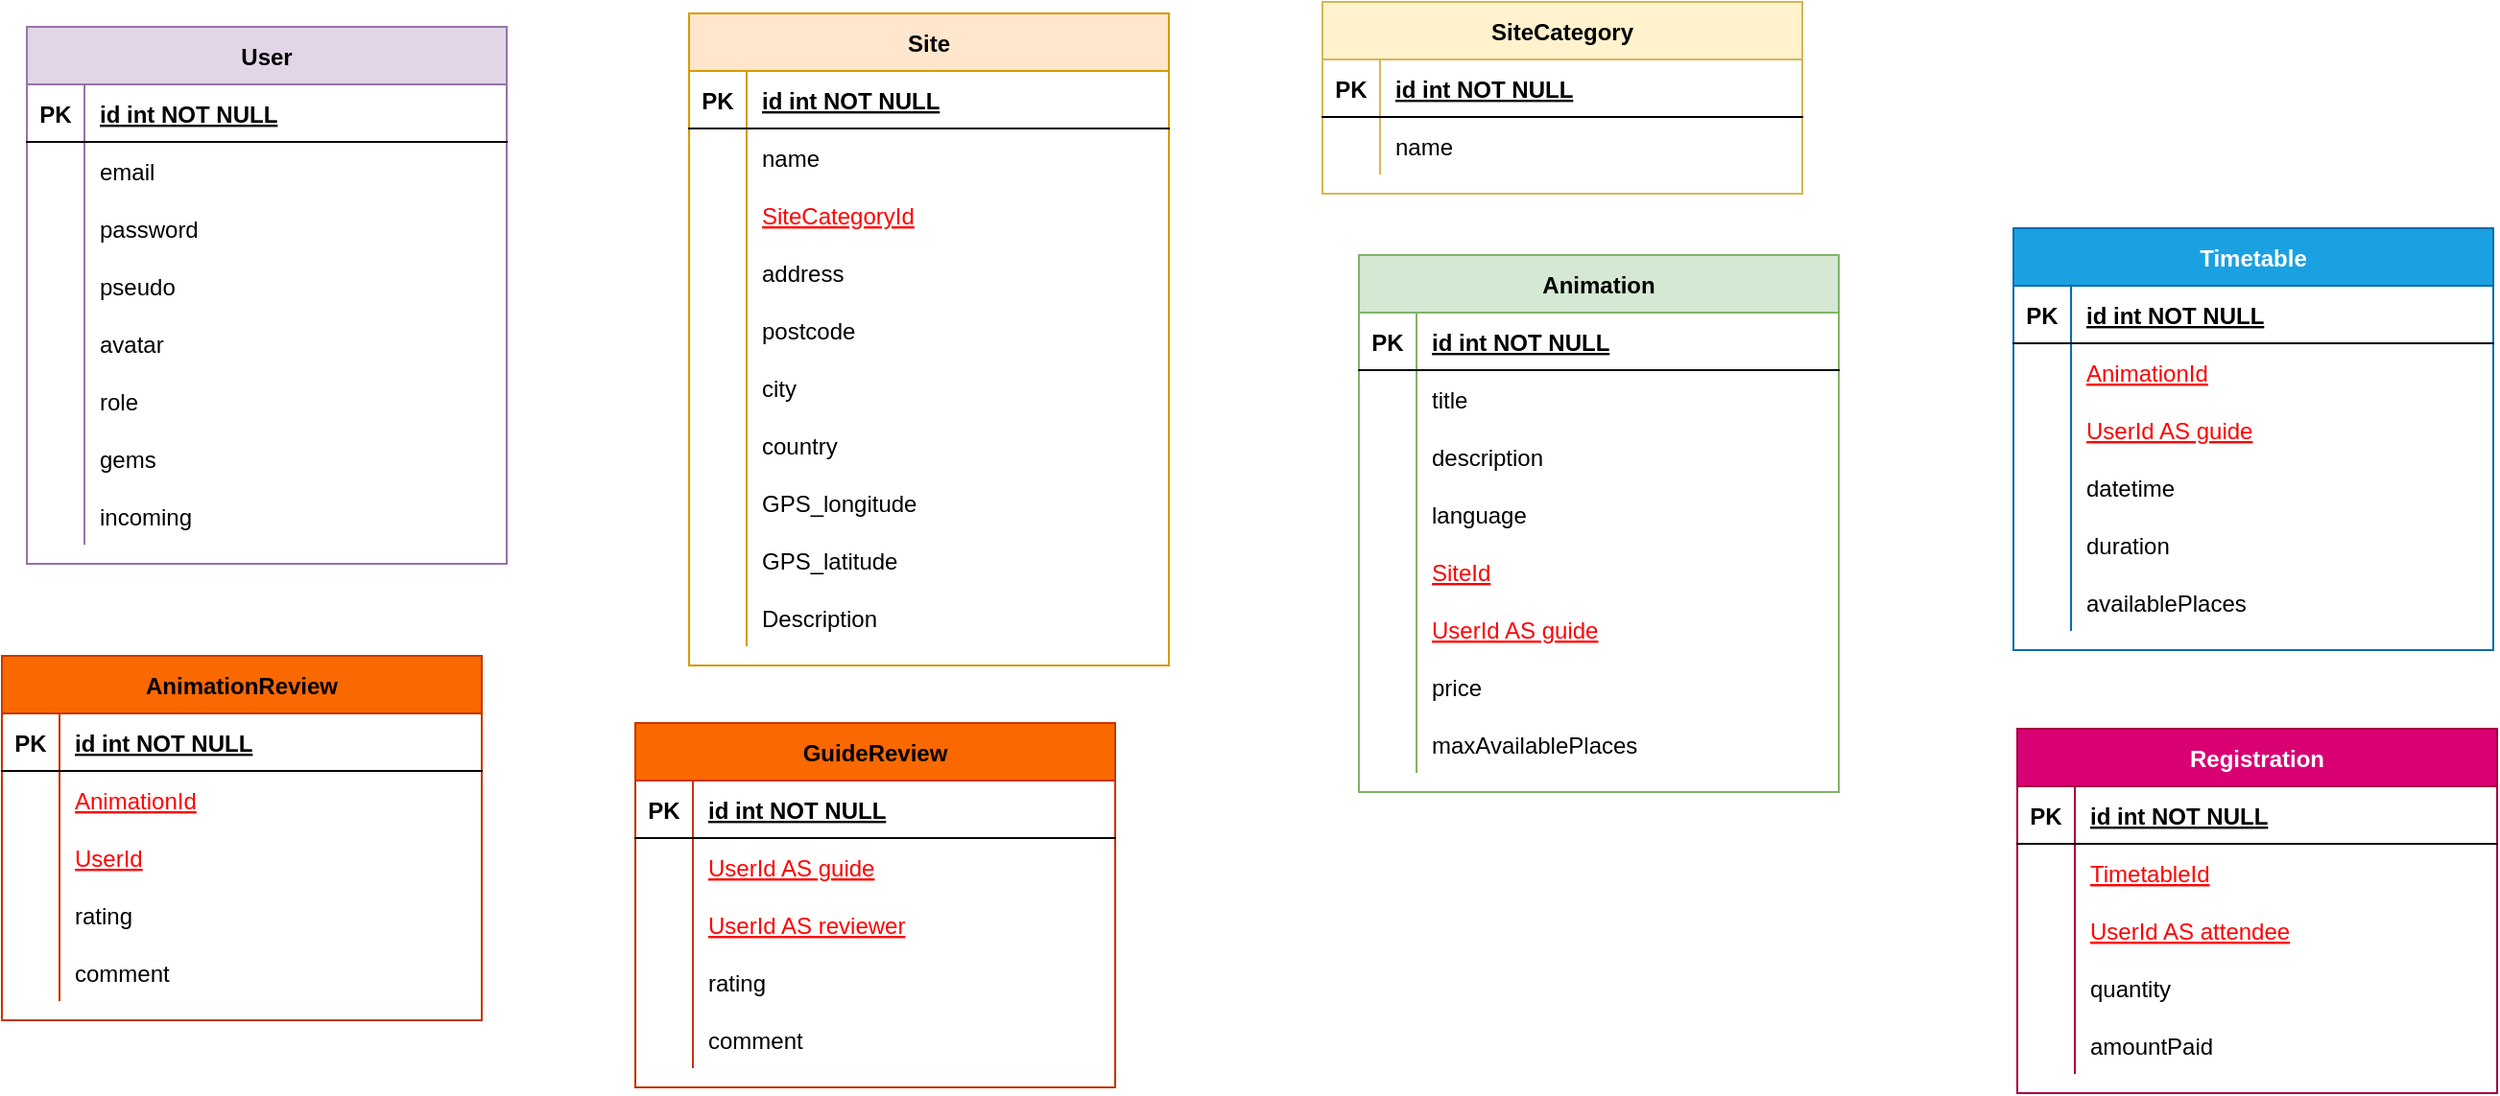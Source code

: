 <mxfile version="14.9.0" type="github">
  <diagram id="R2lEEEUBdFMjLlhIrx00" name="Page-1">
    <mxGraphModel dx="1038" dy="536" grid="0" gridSize="10" guides="1" tooltips="1" connect="1" arrows="1" fold="1" page="1" pageScale="1" pageWidth="1654" pageHeight="1169" math="0" shadow="0" extFonts="Permanent Marker^https://fonts.googleapis.com/css?family=Permanent+Marker">
      <root>
        <mxCell id="0" />
        <mxCell id="1" parent="0" />
        <mxCell id="C-vyLk0tnHw3VtMMgP7b-23" value="User" style="shape=table;startSize=30;container=1;collapsible=1;childLayout=tableLayout;fixedRows=1;rowLines=0;fontStyle=1;align=center;resizeLast=1;fillColor=#e1d5e7;strokeColor=#9673a6;" parent="1" vertex="1">
          <mxGeometry x="120" y="120" width="250" height="280" as="geometry" />
        </mxCell>
        <mxCell id="C-vyLk0tnHw3VtMMgP7b-24" value="" style="shape=partialRectangle;collapsible=0;dropTarget=0;pointerEvents=0;fillColor=none;points=[[0,0.5],[1,0.5]];portConstraint=eastwest;top=0;left=0;right=0;bottom=1;" parent="C-vyLk0tnHw3VtMMgP7b-23" vertex="1">
          <mxGeometry y="30" width="250" height="30" as="geometry" />
        </mxCell>
        <mxCell id="C-vyLk0tnHw3VtMMgP7b-25" value="PK" style="shape=partialRectangle;overflow=hidden;connectable=0;fillColor=none;top=0;left=0;bottom=0;right=0;fontStyle=1;" parent="C-vyLk0tnHw3VtMMgP7b-24" vertex="1">
          <mxGeometry width="30" height="30" as="geometry" />
        </mxCell>
        <mxCell id="C-vyLk0tnHw3VtMMgP7b-26" value="id int NOT NULL " style="shape=partialRectangle;overflow=hidden;connectable=0;fillColor=none;top=0;left=0;bottom=0;right=0;align=left;spacingLeft=6;fontStyle=5;" parent="C-vyLk0tnHw3VtMMgP7b-24" vertex="1">
          <mxGeometry x="30" width="220" height="30" as="geometry" />
        </mxCell>
        <mxCell id="C-vyLk0tnHw3VtMMgP7b-27" value="" style="shape=partialRectangle;collapsible=0;dropTarget=0;pointerEvents=0;fillColor=none;points=[[0,0.5],[1,0.5]];portConstraint=eastwest;top=0;left=0;right=0;bottom=0;" parent="C-vyLk0tnHw3VtMMgP7b-23" vertex="1">
          <mxGeometry y="60" width="250" height="30" as="geometry" />
        </mxCell>
        <mxCell id="C-vyLk0tnHw3VtMMgP7b-28" value="" style="shape=partialRectangle;overflow=hidden;connectable=0;fillColor=none;top=0;left=0;bottom=0;right=0;" parent="C-vyLk0tnHw3VtMMgP7b-27" vertex="1">
          <mxGeometry width="30" height="30" as="geometry" />
        </mxCell>
        <mxCell id="C-vyLk0tnHw3VtMMgP7b-29" value="email" style="shape=partialRectangle;overflow=hidden;connectable=0;fillColor=none;top=0;left=0;bottom=0;right=0;align=left;spacingLeft=6;" parent="C-vyLk0tnHw3VtMMgP7b-27" vertex="1">
          <mxGeometry x="30" width="220" height="30" as="geometry" />
        </mxCell>
        <mxCell id="28u61wPgRCXuvy8ZbBCX-1" value="" style="shape=partialRectangle;collapsible=0;dropTarget=0;pointerEvents=0;fillColor=none;top=0;left=0;bottom=0;right=0;points=[[0,0.5],[1,0.5]];portConstraint=eastwest;" vertex="1" parent="C-vyLk0tnHw3VtMMgP7b-23">
          <mxGeometry y="90" width="250" height="30" as="geometry" />
        </mxCell>
        <mxCell id="28u61wPgRCXuvy8ZbBCX-2" value="" style="shape=partialRectangle;connectable=0;fillColor=none;top=0;left=0;bottom=0;right=0;editable=1;overflow=hidden;" vertex="1" parent="28u61wPgRCXuvy8ZbBCX-1">
          <mxGeometry width="30" height="30" as="geometry" />
        </mxCell>
        <mxCell id="28u61wPgRCXuvy8ZbBCX-3" value="password" style="shape=partialRectangle;connectable=0;fillColor=none;top=0;left=0;bottom=0;right=0;align=left;spacingLeft=6;overflow=hidden;" vertex="1" parent="28u61wPgRCXuvy8ZbBCX-1">
          <mxGeometry x="30" width="220" height="30" as="geometry" />
        </mxCell>
        <mxCell id="28u61wPgRCXuvy8ZbBCX-4" value="" style="shape=partialRectangle;collapsible=0;dropTarget=0;pointerEvents=0;fillColor=none;top=0;left=0;bottom=0;right=0;points=[[0,0.5],[1,0.5]];portConstraint=eastwest;" vertex="1" parent="C-vyLk0tnHw3VtMMgP7b-23">
          <mxGeometry y="120" width="250" height="30" as="geometry" />
        </mxCell>
        <mxCell id="28u61wPgRCXuvy8ZbBCX-5" value="" style="shape=partialRectangle;connectable=0;fillColor=none;top=0;left=0;bottom=0;right=0;editable=1;overflow=hidden;" vertex="1" parent="28u61wPgRCXuvy8ZbBCX-4">
          <mxGeometry width="30" height="30" as="geometry" />
        </mxCell>
        <mxCell id="28u61wPgRCXuvy8ZbBCX-6" value="pseudo" style="shape=partialRectangle;connectable=0;fillColor=none;top=0;left=0;bottom=0;right=0;align=left;spacingLeft=6;overflow=hidden;" vertex="1" parent="28u61wPgRCXuvy8ZbBCX-4">
          <mxGeometry x="30" width="220" height="30" as="geometry" />
        </mxCell>
        <mxCell id="28u61wPgRCXuvy8ZbBCX-8" value="" style="shape=partialRectangle;collapsible=0;dropTarget=0;pointerEvents=0;fillColor=none;top=0;left=0;bottom=0;right=0;points=[[0,0.5],[1,0.5]];portConstraint=eastwest;" vertex="1" parent="C-vyLk0tnHw3VtMMgP7b-23">
          <mxGeometry y="150" width="250" height="30" as="geometry" />
        </mxCell>
        <mxCell id="28u61wPgRCXuvy8ZbBCX-9" value="" style="shape=partialRectangle;connectable=0;fillColor=none;top=0;left=0;bottom=0;right=0;editable=1;overflow=hidden;" vertex="1" parent="28u61wPgRCXuvy8ZbBCX-8">
          <mxGeometry width="30" height="30" as="geometry" />
        </mxCell>
        <mxCell id="28u61wPgRCXuvy8ZbBCX-10" value="avatar" style="shape=partialRectangle;connectable=0;fillColor=none;top=0;left=0;bottom=0;right=0;align=left;spacingLeft=6;overflow=hidden;" vertex="1" parent="28u61wPgRCXuvy8ZbBCX-8">
          <mxGeometry x="30" width="220" height="30" as="geometry" />
        </mxCell>
        <mxCell id="28u61wPgRCXuvy8ZbBCX-12" value="" style="shape=partialRectangle;collapsible=0;dropTarget=0;pointerEvents=0;fillColor=none;top=0;left=0;bottom=0;right=0;points=[[0,0.5],[1,0.5]];portConstraint=eastwest;" vertex="1" parent="C-vyLk0tnHw3VtMMgP7b-23">
          <mxGeometry y="180" width="250" height="30" as="geometry" />
        </mxCell>
        <mxCell id="28u61wPgRCXuvy8ZbBCX-13" value="" style="shape=partialRectangle;connectable=0;fillColor=none;top=0;left=0;bottom=0;right=0;editable=1;overflow=hidden;" vertex="1" parent="28u61wPgRCXuvy8ZbBCX-12">
          <mxGeometry width="30" height="30" as="geometry" />
        </mxCell>
        <mxCell id="28u61wPgRCXuvy8ZbBCX-14" value="role" style="shape=partialRectangle;connectable=0;fillColor=none;top=0;left=0;bottom=0;right=0;align=left;spacingLeft=6;overflow=hidden;" vertex="1" parent="28u61wPgRCXuvy8ZbBCX-12">
          <mxGeometry x="30" width="220" height="30" as="geometry" />
        </mxCell>
        <mxCell id="28u61wPgRCXuvy8ZbBCX-20" value="" style="shape=partialRectangle;collapsible=0;dropTarget=0;pointerEvents=0;fillColor=none;top=0;left=0;bottom=0;right=0;points=[[0,0.5],[1,0.5]];portConstraint=eastwest;" vertex="1" parent="C-vyLk0tnHw3VtMMgP7b-23">
          <mxGeometry y="210" width="250" height="30" as="geometry" />
        </mxCell>
        <mxCell id="28u61wPgRCXuvy8ZbBCX-21" value="" style="shape=partialRectangle;connectable=0;fillColor=none;top=0;left=0;bottom=0;right=0;editable=1;overflow=hidden;" vertex="1" parent="28u61wPgRCXuvy8ZbBCX-20">
          <mxGeometry width="30" height="30" as="geometry" />
        </mxCell>
        <mxCell id="28u61wPgRCXuvy8ZbBCX-22" value="gems" style="shape=partialRectangle;connectable=0;fillColor=none;top=0;left=0;bottom=0;right=0;align=left;spacingLeft=6;overflow=hidden;" vertex="1" parent="28u61wPgRCXuvy8ZbBCX-20">
          <mxGeometry x="30" width="220" height="30" as="geometry" />
        </mxCell>
        <mxCell id="28u61wPgRCXuvy8ZbBCX-23" value="" style="shape=partialRectangle;collapsible=0;dropTarget=0;pointerEvents=0;fillColor=none;top=0;left=0;bottom=0;right=0;points=[[0,0.5],[1,0.5]];portConstraint=eastwest;" vertex="1" parent="C-vyLk0tnHw3VtMMgP7b-23">
          <mxGeometry y="240" width="250" height="30" as="geometry" />
        </mxCell>
        <mxCell id="28u61wPgRCXuvy8ZbBCX-24" value="" style="shape=partialRectangle;connectable=0;fillColor=none;top=0;left=0;bottom=0;right=0;editable=1;overflow=hidden;" vertex="1" parent="28u61wPgRCXuvy8ZbBCX-23">
          <mxGeometry width="30" height="30" as="geometry" />
        </mxCell>
        <mxCell id="28u61wPgRCXuvy8ZbBCX-25" value="incoming" style="shape=partialRectangle;connectable=0;fillColor=none;top=0;left=0;bottom=0;right=0;align=left;spacingLeft=6;overflow=hidden;" vertex="1" parent="28u61wPgRCXuvy8ZbBCX-23">
          <mxGeometry x="30" width="220" height="30" as="geometry" />
        </mxCell>
        <mxCell id="28u61wPgRCXuvy8ZbBCX-26" value="Site" style="shape=table;startSize=30;container=1;collapsible=1;childLayout=tableLayout;fixedRows=1;rowLines=0;fontStyle=1;align=center;resizeLast=1;fillColor=#ffe6cc;strokeColor=#d79b00;" vertex="1" parent="1">
          <mxGeometry x="465" y="113" width="250" height="340" as="geometry" />
        </mxCell>
        <mxCell id="28u61wPgRCXuvy8ZbBCX-27" value="" style="shape=partialRectangle;collapsible=0;dropTarget=0;pointerEvents=0;fillColor=none;points=[[0,0.5],[1,0.5]];portConstraint=eastwest;top=0;left=0;right=0;bottom=1;" vertex="1" parent="28u61wPgRCXuvy8ZbBCX-26">
          <mxGeometry y="30" width="250" height="30" as="geometry" />
        </mxCell>
        <mxCell id="28u61wPgRCXuvy8ZbBCX-28" value="PK" style="shape=partialRectangle;overflow=hidden;connectable=0;fillColor=none;top=0;left=0;bottom=0;right=0;fontStyle=1;" vertex="1" parent="28u61wPgRCXuvy8ZbBCX-27">
          <mxGeometry width="30" height="30" as="geometry" />
        </mxCell>
        <mxCell id="28u61wPgRCXuvy8ZbBCX-29" value="id int NOT NULL " style="shape=partialRectangle;overflow=hidden;connectable=0;fillColor=none;top=0;left=0;bottom=0;right=0;align=left;spacingLeft=6;fontStyle=5;" vertex="1" parent="28u61wPgRCXuvy8ZbBCX-27">
          <mxGeometry x="30" width="220" height="30" as="geometry" />
        </mxCell>
        <mxCell id="28u61wPgRCXuvy8ZbBCX-30" value="" style="shape=partialRectangle;collapsible=0;dropTarget=0;pointerEvents=0;fillColor=none;points=[[0,0.5],[1,0.5]];portConstraint=eastwest;top=0;left=0;right=0;bottom=0;" vertex="1" parent="28u61wPgRCXuvy8ZbBCX-26">
          <mxGeometry y="60" width="250" height="30" as="geometry" />
        </mxCell>
        <mxCell id="28u61wPgRCXuvy8ZbBCX-31" value="" style="shape=partialRectangle;overflow=hidden;connectable=0;fillColor=none;top=0;left=0;bottom=0;right=0;" vertex="1" parent="28u61wPgRCXuvy8ZbBCX-30">
          <mxGeometry width="30" height="30" as="geometry" />
        </mxCell>
        <mxCell id="28u61wPgRCXuvy8ZbBCX-32" value="name" style="shape=partialRectangle;overflow=hidden;connectable=0;fillColor=none;top=0;left=0;bottom=0;right=0;align=left;spacingLeft=6;" vertex="1" parent="28u61wPgRCXuvy8ZbBCX-30">
          <mxGeometry x="30" width="220" height="30" as="geometry" />
        </mxCell>
        <mxCell id="28u61wPgRCXuvy8ZbBCX-83" value="" style="shape=partialRectangle;collapsible=0;dropTarget=0;pointerEvents=0;fillColor=none;top=0;left=0;bottom=0;right=0;points=[[0,0.5],[1,0.5]];portConstraint=eastwest;" vertex="1" parent="28u61wPgRCXuvy8ZbBCX-26">
          <mxGeometry y="90" width="250" height="30" as="geometry" />
        </mxCell>
        <mxCell id="28u61wPgRCXuvy8ZbBCX-84" value="" style="shape=partialRectangle;connectable=0;fillColor=none;top=0;left=0;bottom=0;right=0;editable=1;overflow=hidden;" vertex="1" parent="28u61wPgRCXuvy8ZbBCX-83">
          <mxGeometry width="30" height="30" as="geometry" />
        </mxCell>
        <mxCell id="28u61wPgRCXuvy8ZbBCX-85" value="SiteCategoryId" style="shape=partialRectangle;connectable=0;fillColor=none;top=0;left=0;bottom=0;right=0;align=left;spacingLeft=6;overflow=hidden;fontStyle=4;fontColor=#FF0000;" vertex="1" parent="28u61wPgRCXuvy8ZbBCX-83">
          <mxGeometry x="30" width="220" height="30" as="geometry" />
        </mxCell>
        <mxCell id="28u61wPgRCXuvy8ZbBCX-33" value="" style="shape=partialRectangle;collapsible=0;dropTarget=0;pointerEvents=0;fillColor=none;top=0;left=0;bottom=0;right=0;points=[[0,0.5],[1,0.5]];portConstraint=eastwest;" vertex="1" parent="28u61wPgRCXuvy8ZbBCX-26">
          <mxGeometry y="120" width="250" height="30" as="geometry" />
        </mxCell>
        <mxCell id="28u61wPgRCXuvy8ZbBCX-34" value="" style="shape=partialRectangle;connectable=0;fillColor=none;top=0;left=0;bottom=0;right=0;editable=1;overflow=hidden;" vertex="1" parent="28u61wPgRCXuvy8ZbBCX-33">
          <mxGeometry width="30" height="30" as="geometry" />
        </mxCell>
        <mxCell id="28u61wPgRCXuvy8ZbBCX-35" value="address" style="shape=partialRectangle;connectable=0;fillColor=none;top=0;left=0;bottom=0;right=0;align=left;spacingLeft=6;overflow=hidden;" vertex="1" parent="28u61wPgRCXuvy8ZbBCX-33">
          <mxGeometry x="30" width="220" height="30" as="geometry" />
        </mxCell>
        <mxCell id="28u61wPgRCXuvy8ZbBCX-36" value="" style="shape=partialRectangle;collapsible=0;dropTarget=0;pointerEvents=0;fillColor=none;top=0;left=0;bottom=0;right=0;points=[[0,0.5],[1,0.5]];portConstraint=eastwest;" vertex="1" parent="28u61wPgRCXuvy8ZbBCX-26">
          <mxGeometry y="150" width="250" height="30" as="geometry" />
        </mxCell>
        <mxCell id="28u61wPgRCXuvy8ZbBCX-37" value="" style="shape=partialRectangle;connectable=0;fillColor=none;top=0;left=0;bottom=0;right=0;editable=1;overflow=hidden;" vertex="1" parent="28u61wPgRCXuvy8ZbBCX-36">
          <mxGeometry width="30" height="30" as="geometry" />
        </mxCell>
        <mxCell id="28u61wPgRCXuvy8ZbBCX-38" value="postcode" style="shape=partialRectangle;connectable=0;fillColor=none;top=0;left=0;bottom=0;right=0;align=left;spacingLeft=6;overflow=hidden;" vertex="1" parent="28u61wPgRCXuvy8ZbBCX-36">
          <mxGeometry x="30" width="220" height="30" as="geometry" />
        </mxCell>
        <mxCell id="28u61wPgRCXuvy8ZbBCX-39" value="" style="shape=partialRectangle;collapsible=0;dropTarget=0;pointerEvents=0;fillColor=none;top=0;left=0;bottom=0;right=0;points=[[0,0.5],[1,0.5]];portConstraint=eastwest;" vertex="1" parent="28u61wPgRCXuvy8ZbBCX-26">
          <mxGeometry y="180" width="250" height="30" as="geometry" />
        </mxCell>
        <mxCell id="28u61wPgRCXuvy8ZbBCX-40" value="" style="shape=partialRectangle;connectable=0;fillColor=none;top=0;left=0;bottom=0;right=0;editable=1;overflow=hidden;" vertex="1" parent="28u61wPgRCXuvy8ZbBCX-39">
          <mxGeometry width="30" height="30" as="geometry" />
        </mxCell>
        <mxCell id="28u61wPgRCXuvy8ZbBCX-41" value="city" style="shape=partialRectangle;connectable=0;fillColor=none;top=0;left=0;bottom=0;right=0;align=left;spacingLeft=6;overflow=hidden;" vertex="1" parent="28u61wPgRCXuvy8ZbBCX-39">
          <mxGeometry x="30" width="220" height="30" as="geometry" />
        </mxCell>
        <mxCell id="28u61wPgRCXuvy8ZbBCX-42" value="" style="shape=partialRectangle;collapsible=0;dropTarget=0;pointerEvents=0;fillColor=none;top=0;left=0;bottom=0;right=0;points=[[0,0.5],[1,0.5]];portConstraint=eastwest;" vertex="1" parent="28u61wPgRCXuvy8ZbBCX-26">
          <mxGeometry y="210" width="250" height="30" as="geometry" />
        </mxCell>
        <mxCell id="28u61wPgRCXuvy8ZbBCX-43" value="" style="shape=partialRectangle;connectable=0;fillColor=none;top=0;left=0;bottom=0;right=0;editable=1;overflow=hidden;" vertex="1" parent="28u61wPgRCXuvy8ZbBCX-42">
          <mxGeometry width="30" height="30" as="geometry" />
        </mxCell>
        <mxCell id="28u61wPgRCXuvy8ZbBCX-44" value="country" style="shape=partialRectangle;connectable=0;fillColor=none;top=0;left=0;bottom=0;right=0;align=left;spacingLeft=6;overflow=hidden;" vertex="1" parent="28u61wPgRCXuvy8ZbBCX-42">
          <mxGeometry x="30" width="220" height="30" as="geometry" />
        </mxCell>
        <mxCell id="28u61wPgRCXuvy8ZbBCX-45" value="" style="shape=partialRectangle;collapsible=0;dropTarget=0;pointerEvents=0;fillColor=none;top=0;left=0;bottom=0;right=0;points=[[0,0.5],[1,0.5]];portConstraint=eastwest;" vertex="1" parent="28u61wPgRCXuvy8ZbBCX-26">
          <mxGeometry y="240" width="250" height="30" as="geometry" />
        </mxCell>
        <mxCell id="28u61wPgRCXuvy8ZbBCX-46" value="" style="shape=partialRectangle;connectable=0;fillColor=none;top=0;left=0;bottom=0;right=0;editable=1;overflow=hidden;" vertex="1" parent="28u61wPgRCXuvy8ZbBCX-45">
          <mxGeometry width="30" height="30" as="geometry" />
        </mxCell>
        <mxCell id="28u61wPgRCXuvy8ZbBCX-47" value="GPS_longitude" style="shape=partialRectangle;connectable=0;fillColor=none;top=0;left=0;bottom=0;right=0;align=left;spacingLeft=6;overflow=hidden;" vertex="1" parent="28u61wPgRCXuvy8ZbBCX-45">
          <mxGeometry x="30" width="220" height="30" as="geometry" />
        </mxCell>
        <mxCell id="28u61wPgRCXuvy8ZbBCX-48" value="" style="shape=partialRectangle;collapsible=0;dropTarget=0;pointerEvents=0;fillColor=none;top=0;left=0;bottom=0;right=0;points=[[0,0.5],[1,0.5]];portConstraint=eastwest;" vertex="1" parent="28u61wPgRCXuvy8ZbBCX-26">
          <mxGeometry y="270" width="250" height="30" as="geometry" />
        </mxCell>
        <mxCell id="28u61wPgRCXuvy8ZbBCX-49" value="" style="shape=partialRectangle;connectable=0;fillColor=none;top=0;left=0;bottom=0;right=0;editable=1;overflow=hidden;" vertex="1" parent="28u61wPgRCXuvy8ZbBCX-48">
          <mxGeometry width="30" height="30" as="geometry" />
        </mxCell>
        <mxCell id="28u61wPgRCXuvy8ZbBCX-50" value="GPS_latitude" style="shape=partialRectangle;connectable=0;fillColor=none;top=0;left=0;bottom=0;right=0;align=left;spacingLeft=6;overflow=hidden;" vertex="1" parent="28u61wPgRCXuvy8ZbBCX-48">
          <mxGeometry x="30" width="220" height="30" as="geometry" />
        </mxCell>
        <mxCell id="28u61wPgRCXuvy8ZbBCX-51" value="" style="shape=partialRectangle;collapsible=0;dropTarget=0;pointerEvents=0;fillColor=none;top=0;left=0;bottom=0;right=0;points=[[0,0.5],[1,0.5]];portConstraint=eastwest;" vertex="1" parent="28u61wPgRCXuvy8ZbBCX-26">
          <mxGeometry y="300" width="250" height="30" as="geometry" />
        </mxCell>
        <mxCell id="28u61wPgRCXuvy8ZbBCX-52" value="" style="shape=partialRectangle;connectable=0;fillColor=none;top=0;left=0;bottom=0;right=0;editable=1;overflow=hidden;" vertex="1" parent="28u61wPgRCXuvy8ZbBCX-51">
          <mxGeometry width="30" height="30" as="geometry" />
        </mxCell>
        <mxCell id="28u61wPgRCXuvy8ZbBCX-53" value="Description" style="shape=partialRectangle;connectable=0;fillColor=none;top=0;left=0;bottom=0;right=0;align=left;spacingLeft=6;overflow=hidden;" vertex="1" parent="28u61wPgRCXuvy8ZbBCX-51">
          <mxGeometry x="30" width="220" height="30" as="geometry" />
        </mxCell>
        <mxCell id="28u61wPgRCXuvy8ZbBCX-54" value="SiteCategory" style="shape=table;startSize=30;container=1;collapsible=1;childLayout=tableLayout;fixedRows=1;rowLines=0;fontStyle=1;align=center;resizeLast=1;fillColor=#fff2cc;strokeColor=#d6b656;" vertex="1" parent="1">
          <mxGeometry x="795" y="107" width="250" height="100" as="geometry" />
        </mxCell>
        <mxCell id="28u61wPgRCXuvy8ZbBCX-55" value="" style="shape=partialRectangle;collapsible=0;dropTarget=0;pointerEvents=0;fillColor=none;points=[[0,0.5],[1,0.5]];portConstraint=eastwest;top=0;left=0;right=0;bottom=1;" vertex="1" parent="28u61wPgRCXuvy8ZbBCX-54">
          <mxGeometry y="30" width="250" height="30" as="geometry" />
        </mxCell>
        <mxCell id="28u61wPgRCXuvy8ZbBCX-56" value="PK" style="shape=partialRectangle;overflow=hidden;connectable=0;fillColor=none;top=0;left=0;bottom=0;right=0;fontStyle=1;" vertex="1" parent="28u61wPgRCXuvy8ZbBCX-55">
          <mxGeometry width="30" height="30" as="geometry" />
        </mxCell>
        <mxCell id="28u61wPgRCXuvy8ZbBCX-57" value="id int NOT NULL " style="shape=partialRectangle;overflow=hidden;connectable=0;fillColor=none;top=0;left=0;bottom=0;right=0;align=left;spacingLeft=6;fontStyle=5;" vertex="1" parent="28u61wPgRCXuvy8ZbBCX-55">
          <mxGeometry x="30" width="220" height="30" as="geometry" />
        </mxCell>
        <mxCell id="28u61wPgRCXuvy8ZbBCX-58" value="" style="shape=partialRectangle;collapsible=0;dropTarget=0;pointerEvents=0;fillColor=none;points=[[0,0.5],[1,0.5]];portConstraint=eastwest;top=0;left=0;right=0;bottom=0;" vertex="1" parent="28u61wPgRCXuvy8ZbBCX-54">
          <mxGeometry y="60" width="250" height="30" as="geometry" />
        </mxCell>
        <mxCell id="28u61wPgRCXuvy8ZbBCX-59" value="" style="shape=partialRectangle;overflow=hidden;connectable=0;fillColor=none;top=0;left=0;bottom=0;right=0;" vertex="1" parent="28u61wPgRCXuvy8ZbBCX-58">
          <mxGeometry width="30" height="30" as="geometry" />
        </mxCell>
        <mxCell id="28u61wPgRCXuvy8ZbBCX-60" value="name" style="shape=partialRectangle;overflow=hidden;connectable=0;fillColor=none;top=0;left=0;bottom=0;right=0;align=left;spacingLeft=6;" vertex="1" parent="28u61wPgRCXuvy8ZbBCX-58">
          <mxGeometry x="30" width="220" height="30" as="geometry" />
        </mxCell>
        <mxCell id="28u61wPgRCXuvy8ZbBCX-86" value="Animation" style="shape=table;startSize=30;container=1;collapsible=1;childLayout=tableLayout;fixedRows=1;rowLines=0;fontStyle=1;align=center;resizeLast=1;fillColor=#d5e8d4;strokeColor=#82b366;" vertex="1" parent="1">
          <mxGeometry x="814" y="239" width="250" height="280" as="geometry" />
        </mxCell>
        <mxCell id="28u61wPgRCXuvy8ZbBCX-87" value="" style="shape=partialRectangle;collapsible=0;dropTarget=0;pointerEvents=0;fillColor=none;points=[[0,0.5],[1,0.5]];portConstraint=eastwest;top=0;left=0;right=0;bottom=1;" vertex="1" parent="28u61wPgRCXuvy8ZbBCX-86">
          <mxGeometry y="30" width="250" height="30" as="geometry" />
        </mxCell>
        <mxCell id="28u61wPgRCXuvy8ZbBCX-88" value="PK" style="shape=partialRectangle;overflow=hidden;connectable=0;fillColor=none;top=0;left=0;bottom=0;right=0;fontStyle=1;" vertex="1" parent="28u61wPgRCXuvy8ZbBCX-87">
          <mxGeometry width="30" height="30" as="geometry" />
        </mxCell>
        <mxCell id="28u61wPgRCXuvy8ZbBCX-89" value="id int NOT NULL " style="shape=partialRectangle;overflow=hidden;connectable=0;fillColor=none;top=0;left=0;bottom=0;right=0;align=left;spacingLeft=6;fontStyle=5;" vertex="1" parent="28u61wPgRCXuvy8ZbBCX-87">
          <mxGeometry x="30" width="220" height="30" as="geometry" />
        </mxCell>
        <mxCell id="28u61wPgRCXuvy8ZbBCX-90" value="" style="shape=partialRectangle;collapsible=0;dropTarget=0;pointerEvents=0;fillColor=none;points=[[0,0.5],[1,0.5]];portConstraint=eastwest;top=0;left=0;right=0;bottom=0;" vertex="1" parent="28u61wPgRCXuvy8ZbBCX-86">
          <mxGeometry y="60" width="250" height="30" as="geometry" />
        </mxCell>
        <mxCell id="28u61wPgRCXuvy8ZbBCX-91" value="" style="shape=partialRectangle;overflow=hidden;connectable=0;fillColor=none;top=0;left=0;bottom=0;right=0;" vertex="1" parent="28u61wPgRCXuvy8ZbBCX-90">
          <mxGeometry width="30" height="30" as="geometry" />
        </mxCell>
        <mxCell id="28u61wPgRCXuvy8ZbBCX-92" value="title" style="shape=partialRectangle;overflow=hidden;connectable=0;fillColor=none;top=0;left=0;bottom=0;right=0;align=left;spacingLeft=6;" vertex="1" parent="28u61wPgRCXuvy8ZbBCX-90">
          <mxGeometry x="30" width="220" height="30" as="geometry" />
        </mxCell>
        <mxCell id="28u61wPgRCXuvy8ZbBCX-99" value="" style="shape=partialRectangle;collapsible=0;dropTarget=0;pointerEvents=0;fillColor=none;top=0;left=0;bottom=0;right=0;points=[[0,0.5],[1,0.5]];portConstraint=eastwest;" vertex="1" parent="28u61wPgRCXuvy8ZbBCX-86">
          <mxGeometry y="90" width="250" height="30" as="geometry" />
        </mxCell>
        <mxCell id="28u61wPgRCXuvy8ZbBCX-100" value="" style="shape=partialRectangle;connectable=0;fillColor=none;top=0;left=0;bottom=0;right=0;editable=1;overflow=hidden;" vertex="1" parent="28u61wPgRCXuvy8ZbBCX-99">
          <mxGeometry width="30" height="30" as="geometry" />
        </mxCell>
        <mxCell id="28u61wPgRCXuvy8ZbBCX-101" value="description" style="shape=partialRectangle;connectable=0;fillColor=none;top=0;left=0;bottom=0;right=0;align=left;spacingLeft=6;overflow=hidden;" vertex="1" parent="28u61wPgRCXuvy8ZbBCX-99">
          <mxGeometry x="30" width="220" height="30" as="geometry" />
        </mxCell>
        <mxCell id="28u61wPgRCXuvy8ZbBCX-102" value="" style="shape=partialRectangle;collapsible=0;dropTarget=0;pointerEvents=0;fillColor=none;top=0;left=0;bottom=0;right=0;points=[[0,0.5],[1,0.5]];portConstraint=eastwest;" vertex="1" parent="28u61wPgRCXuvy8ZbBCX-86">
          <mxGeometry y="120" width="250" height="30" as="geometry" />
        </mxCell>
        <mxCell id="28u61wPgRCXuvy8ZbBCX-103" value="" style="shape=partialRectangle;connectable=0;fillColor=none;top=0;left=0;bottom=0;right=0;editable=1;overflow=hidden;" vertex="1" parent="28u61wPgRCXuvy8ZbBCX-102">
          <mxGeometry width="30" height="30" as="geometry" />
        </mxCell>
        <mxCell id="28u61wPgRCXuvy8ZbBCX-104" value="language" style="shape=partialRectangle;connectable=0;fillColor=none;top=0;left=0;bottom=0;right=0;align=left;spacingLeft=6;overflow=hidden;" vertex="1" parent="28u61wPgRCXuvy8ZbBCX-102">
          <mxGeometry x="30" width="220" height="30" as="geometry" />
        </mxCell>
        <mxCell id="28u61wPgRCXuvy8ZbBCX-93" value="" style="shape=partialRectangle;collapsible=0;dropTarget=0;pointerEvents=0;fillColor=none;top=0;left=0;bottom=0;right=0;points=[[0,0.5],[1,0.5]];portConstraint=eastwest;" vertex="1" parent="28u61wPgRCXuvy8ZbBCX-86">
          <mxGeometry y="150" width="250" height="30" as="geometry" />
        </mxCell>
        <mxCell id="28u61wPgRCXuvy8ZbBCX-94" value="" style="shape=partialRectangle;connectable=0;fillColor=none;top=0;left=0;bottom=0;right=0;editable=1;overflow=hidden;" vertex="1" parent="28u61wPgRCXuvy8ZbBCX-93">
          <mxGeometry width="30" height="30" as="geometry" />
        </mxCell>
        <mxCell id="28u61wPgRCXuvy8ZbBCX-95" value="SiteId" style="shape=partialRectangle;connectable=0;fillColor=none;top=0;left=0;bottom=0;right=0;align=left;spacingLeft=6;overflow=hidden;fontStyle=4;fontColor=#FF0000;" vertex="1" parent="28u61wPgRCXuvy8ZbBCX-93">
          <mxGeometry x="30" width="220" height="30" as="geometry" />
        </mxCell>
        <mxCell id="28u61wPgRCXuvy8ZbBCX-96" value="" style="shape=partialRectangle;collapsible=0;dropTarget=0;pointerEvents=0;fillColor=none;top=0;left=0;bottom=0;right=0;points=[[0,0.5],[1,0.5]];portConstraint=eastwest;" vertex="1" parent="28u61wPgRCXuvy8ZbBCX-86">
          <mxGeometry y="180" width="250" height="30" as="geometry" />
        </mxCell>
        <mxCell id="28u61wPgRCXuvy8ZbBCX-97" value="" style="shape=partialRectangle;connectable=0;fillColor=none;top=0;left=0;bottom=0;right=0;editable=1;overflow=hidden;" vertex="1" parent="28u61wPgRCXuvy8ZbBCX-96">
          <mxGeometry width="30" height="30" as="geometry" />
        </mxCell>
        <mxCell id="28u61wPgRCXuvy8ZbBCX-98" value="UserId AS guide" style="shape=partialRectangle;connectable=0;fillColor=none;top=0;left=0;bottom=0;right=0;align=left;spacingLeft=6;overflow=hidden;fontStyle=4;fontColor=#FF0000;" vertex="1" parent="28u61wPgRCXuvy8ZbBCX-96">
          <mxGeometry x="30" width="220" height="30" as="geometry" />
        </mxCell>
        <mxCell id="28u61wPgRCXuvy8ZbBCX-105" value="" style="shape=partialRectangle;collapsible=0;dropTarget=0;pointerEvents=0;fillColor=none;top=0;left=0;bottom=0;right=0;points=[[0,0.5],[1,0.5]];portConstraint=eastwest;" vertex="1" parent="28u61wPgRCXuvy8ZbBCX-86">
          <mxGeometry y="210" width="250" height="30" as="geometry" />
        </mxCell>
        <mxCell id="28u61wPgRCXuvy8ZbBCX-106" value="" style="shape=partialRectangle;connectable=0;fillColor=none;top=0;left=0;bottom=0;right=0;editable=1;overflow=hidden;" vertex="1" parent="28u61wPgRCXuvy8ZbBCX-105">
          <mxGeometry width="30" height="30" as="geometry" />
        </mxCell>
        <mxCell id="28u61wPgRCXuvy8ZbBCX-107" value="price" style="shape=partialRectangle;connectable=0;fillColor=none;top=0;left=0;bottom=0;right=0;align=left;spacingLeft=6;overflow=hidden;" vertex="1" parent="28u61wPgRCXuvy8ZbBCX-105">
          <mxGeometry x="30" width="220" height="30" as="geometry" />
        </mxCell>
        <mxCell id="28u61wPgRCXuvy8ZbBCX-108" value="" style="shape=partialRectangle;collapsible=0;dropTarget=0;pointerEvents=0;fillColor=none;top=0;left=0;bottom=0;right=0;points=[[0,0.5],[1,0.5]];portConstraint=eastwest;" vertex="1" parent="28u61wPgRCXuvy8ZbBCX-86">
          <mxGeometry y="240" width="250" height="30" as="geometry" />
        </mxCell>
        <mxCell id="28u61wPgRCXuvy8ZbBCX-109" value="" style="shape=partialRectangle;connectable=0;fillColor=none;top=0;left=0;bottom=0;right=0;editable=1;overflow=hidden;" vertex="1" parent="28u61wPgRCXuvy8ZbBCX-108">
          <mxGeometry width="30" height="30" as="geometry" />
        </mxCell>
        <mxCell id="28u61wPgRCXuvy8ZbBCX-110" value="maxAvailablePlaces" style="shape=partialRectangle;connectable=0;fillColor=none;top=0;left=0;bottom=0;right=0;align=left;spacingLeft=6;overflow=hidden;" vertex="1" parent="28u61wPgRCXuvy8ZbBCX-108">
          <mxGeometry x="30" width="220" height="30" as="geometry" />
        </mxCell>
        <mxCell id="28u61wPgRCXuvy8ZbBCX-120" value="Timetable" style="shape=table;startSize=30;container=1;collapsible=1;childLayout=tableLayout;fixedRows=1;rowLines=0;fontStyle=1;align=center;resizeLast=1;fillColor=#1ba1e2;strokeColor=#006EAF;fontColor=#ffffff;" vertex="1" parent="1">
          <mxGeometry x="1155" y="225" width="250" height="220" as="geometry" />
        </mxCell>
        <mxCell id="28u61wPgRCXuvy8ZbBCX-121" value="" style="shape=partialRectangle;collapsible=0;dropTarget=0;pointerEvents=0;fillColor=none;points=[[0,0.5],[1,0.5]];portConstraint=eastwest;top=0;left=0;right=0;bottom=1;" vertex="1" parent="28u61wPgRCXuvy8ZbBCX-120">
          <mxGeometry y="30" width="250" height="30" as="geometry" />
        </mxCell>
        <mxCell id="28u61wPgRCXuvy8ZbBCX-122" value="PK" style="shape=partialRectangle;overflow=hidden;connectable=0;fillColor=none;top=0;left=0;bottom=0;right=0;fontStyle=1;" vertex="1" parent="28u61wPgRCXuvy8ZbBCX-121">
          <mxGeometry width="30" height="30" as="geometry" />
        </mxCell>
        <mxCell id="28u61wPgRCXuvy8ZbBCX-123" value="id int NOT NULL " style="shape=partialRectangle;overflow=hidden;connectable=0;fillColor=none;top=0;left=0;bottom=0;right=0;align=left;spacingLeft=6;fontStyle=5;" vertex="1" parent="28u61wPgRCXuvy8ZbBCX-121">
          <mxGeometry x="30" width="220" height="30" as="geometry" />
        </mxCell>
        <mxCell id="28u61wPgRCXuvy8ZbBCX-133" value="" style="shape=partialRectangle;collapsible=0;dropTarget=0;pointerEvents=0;fillColor=none;top=0;left=0;bottom=0;right=0;points=[[0,0.5],[1,0.5]];portConstraint=eastwest;" vertex="1" parent="28u61wPgRCXuvy8ZbBCX-120">
          <mxGeometry y="60" width="250" height="30" as="geometry" />
        </mxCell>
        <mxCell id="28u61wPgRCXuvy8ZbBCX-134" value="" style="shape=partialRectangle;connectable=0;fillColor=none;top=0;left=0;bottom=0;right=0;editable=1;overflow=hidden;" vertex="1" parent="28u61wPgRCXuvy8ZbBCX-133">
          <mxGeometry width="30" height="30" as="geometry" />
        </mxCell>
        <mxCell id="28u61wPgRCXuvy8ZbBCX-135" value="AnimationId" style="shape=partialRectangle;connectable=0;fillColor=none;top=0;left=0;bottom=0;right=0;align=left;spacingLeft=6;overflow=hidden;fontStyle=4;fontColor=#FF0000;" vertex="1" parent="28u61wPgRCXuvy8ZbBCX-133">
          <mxGeometry x="30" width="220" height="30" as="geometry" />
        </mxCell>
        <mxCell id="28u61wPgRCXuvy8ZbBCX-136" value="" style="shape=partialRectangle;collapsible=0;dropTarget=0;pointerEvents=0;fillColor=none;top=0;left=0;bottom=0;right=0;points=[[0,0.5],[1,0.5]];portConstraint=eastwest;" vertex="1" parent="28u61wPgRCXuvy8ZbBCX-120">
          <mxGeometry y="90" width="250" height="30" as="geometry" />
        </mxCell>
        <mxCell id="28u61wPgRCXuvy8ZbBCX-137" value="" style="shape=partialRectangle;connectable=0;fillColor=none;top=0;left=0;bottom=0;right=0;editable=1;overflow=hidden;" vertex="1" parent="28u61wPgRCXuvy8ZbBCX-136">
          <mxGeometry width="30" height="30" as="geometry" />
        </mxCell>
        <mxCell id="28u61wPgRCXuvy8ZbBCX-138" value="UserId AS guide" style="shape=partialRectangle;connectable=0;fillColor=none;top=0;left=0;bottom=0;right=0;align=left;spacingLeft=6;overflow=hidden;fontStyle=4;fontColor=#FF0000;" vertex="1" parent="28u61wPgRCXuvy8ZbBCX-136">
          <mxGeometry x="30" width="220" height="30" as="geometry" />
        </mxCell>
        <mxCell id="28u61wPgRCXuvy8ZbBCX-124" value="" style="shape=partialRectangle;collapsible=0;dropTarget=0;pointerEvents=0;fillColor=none;points=[[0,0.5],[1,0.5]];portConstraint=eastwest;top=0;left=0;right=0;bottom=0;" vertex="1" parent="28u61wPgRCXuvy8ZbBCX-120">
          <mxGeometry y="120" width="250" height="30" as="geometry" />
        </mxCell>
        <mxCell id="28u61wPgRCXuvy8ZbBCX-125" value="" style="shape=partialRectangle;overflow=hidden;connectable=0;fillColor=none;top=0;left=0;bottom=0;right=0;" vertex="1" parent="28u61wPgRCXuvy8ZbBCX-124">
          <mxGeometry width="30" height="30" as="geometry" />
        </mxCell>
        <mxCell id="28u61wPgRCXuvy8ZbBCX-126" value="datetime" style="shape=partialRectangle;overflow=hidden;connectable=0;fillColor=none;top=0;left=0;bottom=0;right=0;align=left;spacingLeft=6;" vertex="1" parent="28u61wPgRCXuvy8ZbBCX-124">
          <mxGeometry x="30" width="220" height="30" as="geometry" />
        </mxCell>
        <mxCell id="28u61wPgRCXuvy8ZbBCX-127" value="" style="shape=partialRectangle;collapsible=0;dropTarget=0;pointerEvents=0;fillColor=none;top=0;left=0;bottom=0;right=0;points=[[0,0.5],[1,0.5]];portConstraint=eastwest;" vertex="1" parent="28u61wPgRCXuvy8ZbBCX-120">
          <mxGeometry y="150" width="250" height="30" as="geometry" />
        </mxCell>
        <mxCell id="28u61wPgRCXuvy8ZbBCX-128" value="" style="shape=partialRectangle;connectable=0;fillColor=none;top=0;left=0;bottom=0;right=0;editable=1;overflow=hidden;" vertex="1" parent="28u61wPgRCXuvy8ZbBCX-127">
          <mxGeometry width="30" height="30" as="geometry" />
        </mxCell>
        <mxCell id="28u61wPgRCXuvy8ZbBCX-129" value="duration" style="shape=partialRectangle;connectable=0;fillColor=none;top=0;left=0;bottom=0;right=0;align=left;spacingLeft=6;overflow=hidden;" vertex="1" parent="28u61wPgRCXuvy8ZbBCX-127">
          <mxGeometry x="30" width="220" height="30" as="geometry" />
        </mxCell>
        <mxCell id="28u61wPgRCXuvy8ZbBCX-130" value="" style="shape=partialRectangle;collapsible=0;dropTarget=0;pointerEvents=0;fillColor=none;top=0;left=0;bottom=0;right=0;points=[[0,0.5],[1,0.5]];portConstraint=eastwest;" vertex="1" parent="28u61wPgRCXuvy8ZbBCX-120">
          <mxGeometry y="180" width="250" height="30" as="geometry" />
        </mxCell>
        <mxCell id="28u61wPgRCXuvy8ZbBCX-131" value="" style="shape=partialRectangle;connectable=0;fillColor=none;top=0;left=0;bottom=0;right=0;editable=1;overflow=hidden;" vertex="1" parent="28u61wPgRCXuvy8ZbBCX-130">
          <mxGeometry width="30" height="30" as="geometry" />
        </mxCell>
        <mxCell id="28u61wPgRCXuvy8ZbBCX-132" value="availablePlaces" style="shape=partialRectangle;connectable=0;fillColor=none;top=0;left=0;bottom=0;right=0;align=left;spacingLeft=6;overflow=hidden;" vertex="1" parent="28u61wPgRCXuvy8ZbBCX-130">
          <mxGeometry x="30" width="220" height="30" as="geometry" />
        </mxCell>
        <mxCell id="28u61wPgRCXuvy8ZbBCX-145" value="Registration" style="shape=table;startSize=30;container=1;collapsible=1;childLayout=tableLayout;fixedRows=1;rowLines=0;fontStyle=1;align=center;resizeLast=1;fillColor=#d80073;strokeColor=#A50040;fontColor=#ffffff;" vertex="1" parent="1">
          <mxGeometry x="1157" y="486" width="250" height="190" as="geometry" />
        </mxCell>
        <mxCell id="28u61wPgRCXuvy8ZbBCX-146" value="" style="shape=partialRectangle;collapsible=0;dropTarget=0;pointerEvents=0;fillColor=none;points=[[0,0.5],[1,0.5]];portConstraint=eastwest;top=0;left=0;right=0;bottom=1;" vertex="1" parent="28u61wPgRCXuvy8ZbBCX-145">
          <mxGeometry y="30" width="250" height="30" as="geometry" />
        </mxCell>
        <mxCell id="28u61wPgRCXuvy8ZbBCX-147" value="PK" style="shape=partialRectangle;overflow=hidden;connectable=0;fillColor=none;top=0;left=0;bottom=0;right=0;fontStyle=1;" vertex="1" parent="28u61wPgRCXuvy8ZbBCX-146">
          <mxGeometry width="30" height="30" as="geometry" />
        </mxCell>
        <mxCell id="28u61wPgRCXuvy8ZbBCX-148" value="id int NOT NULL " style="shape=partialRectangle;overflow=hidden;connectable=0;fillColor=none;top=0;left=0;bottom=0;right=0;align=left;spacingLeft=6;fontStyle=5;" vertex="1" parent="28u61wPgRCXuvy8ZbBCX-146">
          <mxGeometry x="30" width="220" height="30" as="geometry" />
        </mxCell>
        <mxCell id="28u61wPgRCXuvy8ZbBCX-149" value="" style="shape=partialRectangle;collapsible=0;dropTarget=0;pointerEvents=0;fillColor=none;top=0;left=0;bottom=0;right=0;points=[[0,0.5],[1,0.5]];portConstraint=eastwest;" vertex="1" parent="28u61wPgRCXuvy8ZbBCX-145">
          <mxGeometry y="60" width="250" height="30" as="geometry" />
        </mxCell>
        <mxCell id="28u61wPgRCXuvy8ZbBCX-150" value="" style="shape=partialRectangle;connectable=0;fillColor=none;top=0;left=0;bottom=0;right=0;editable=1;overflow=hidden;" vertex="1" parent="28u61wPgRCXuvy8ZbBCX-149">
          <mxGeometry width="30" height="30" as="geometry" />
        </mxCell>
        <mxCell id="28u61wPgRCXuvy8ZbBCX-151" value="TimetableId" style="shape=partialRectangle;connectable=0;fillColor=none;top=0;left=0;bottom=0;right=0;align=left;spacingLeft=6;overflow=hidden;fontStyle=4;fontColor=#FF0000;" vertex="1" parent="28u61wPgRCXuvy8ZbBCX-149">
          <mxGeometry x="30" width="220" height="30" as="geometry" />
        </mxCell>
        <mxCell id="28u61wPgRCXuvy8ZbBCX-152" value="" style="shape=partialRectangle;collapsible=0;dropTarget=0;pointerEvents=0;fillColor=none;top=0;left=0;bottom=0;right=0;points=[[0,0.5],[1,0.5]];portConstraint=eastwest;" vertex="1" parent="28u61wPgRCXuvy8ZbBCX-145">
          <mxGeometry y="90" width="250" height="30" as="geometry" />
        </mxCell>
        <mxCell id="28u61wPgRCXuvy8ZbBCX-153" value="" style="shape=partialRectangle;connectable=0;fillColor=none;top=0;left=0;bottom=0;right=0;editable=1;overflow=hidden;" vertex="1" parent="28u61wPgRCXuvy8ZbBCX-152">
          <mxGeometry width="30" height="30" as="geometry" />
        </mxCell>
        <mxCell id="28u61wPgRCXuvy8ZbBCX-154" value="UserId AS attendee" style="shape=partialRectangle;connectable=0;fillColor=none;top=0;left=0;bottom=0;right=0;align=left;spacingLeft=6;overflow=hidden;fontStyle=4;fontColor=#FF0000;" vertex="1" parent="28u61wPgRCXuvy8ZbBCX-152">
          <mxGeometry x="30" width="220" height="30" as="geometry" />
        </mxCell>
        <mxCell id="28u61wPgRCXuvy8ZbBCX-155" value="" style="shape=partialRectangle;collapsible=0;dropTarget=0;pointerEvents=0;fillColor=none;points=[[0,0.5],[1,0.5]];portConstraint=eastwest;top=0;left=0;right=0;bottom=0;" vertex="1" parent="28u61wPgRCXuvy8ZbBCX-145">
          <mxGeometry y="120" width="250" height="30" as="geometry" />
        </mxCell>
        <mxCell id="28u61wPgRCXuvy8ZbBCX-156" value="" style="shape=partialRectangle;overflow=hidden;connectable=0;fillColor=none;top=0;left=0;bottom=0;right=0;" vertex="1" parent="28u61wPgRCXuvy8ZbBCX-155">
          <mxGeometry width="30" height="30" as="geometry" />
        </mxCell>
        <mxCell id="28u61wPgRCXuvy8ZbBCX-157" value="quantity" style="shape=partialRectangle;overflow=hidden;connectable=0;fillColor=none;top=0;left=0;bottom=0;right=0;align=left;spacingLeft=6;" vertex="1" parent="28u61wPgRCXuvy8ZbBCX-155">
          <mxGeometry x="30" width="220" height="30" as="geometry" />
        </mxCell>
        <mxCell id="28u61wPgRCXuvy8ZbBCX-158" value="" style="shape=partialRectangle;collapsible=0;dropTarget=0;pointerEvents=0;fillColor=none;top=0;left=0;bottom=0;right=0;points=[[0,0.5],[1,0.5]];portConstraint=eastwest;" vertex="1" parent="28u61wPgRCXuvy8ZbBCX-145">
          <mxGeometry y="150" width="250" height="30" as="geometry" />
        </mxCell>
        <mxCell id="28u61wPgRCXuvy8ZbBCX-159" value="" style="shape=partialRectangle;connectable=0;fillColor=none;top=0;left=0;bottom=0;right=0;editable=1;overflow=hidden;" vertex="1" parent="28u61wPgRCXuvy8ZbBCX-158">
          <mxGeometry width="30" height="30" as="geometry" />
        </mxCell>
        <mxCell id="28u61wPgRCXuvy8ZbBCX-160" value="amountPaid" style="shape=partialRectangle;connectable=0;fillColor=none;top=0;left=0;bottom=0;right=0;align=left;spacingLeft=6;overflow=hidden;" vertex="1" parent="28u61wPgRCXuvy8ZbBCX-158">
          <mxGeometry x="30" width="220" height="30" as="geometry" />
        </mxCell>
        <mxCell id="28u61wPgRCXuvy8ZbBCX-164" value="AnimationReview" style="shape=table;startSize=30;container=1;collapsible=1;childLayout=tableLayout;fixedRows=1;rowLines=0;fontStyle=1;align=center;resizeLast=1;fillColor=#fa6800;strokeColor=#C73500;fontColor=#000000;" vertex="1" parent="1">
          <mxGeometry x="107" y="448" width="250" height="190" as="geometry" />
        </mxCell>
        <mxCell id="28u61wPgRCXuvy8ZbBCX-165" value="" style="shape=partialRectangle;collapsible=0;dropTarget=0;pointerEvents=0;fillColor=none;points=[[0,0.5],[1,0.5]];portConstraint=eastwest;top=0;left=0;right=0;bottom=1;" vertex="1" parent="28u61wPgRCXuvy8ZbBCX-164">
          <mxGeometry y="30" width="250" height="30" as="geometry" />
        </mxCell>
        <mxCell id="28u61wPgRCXuvy8ZbBCX-166" value="PK" style="shape=partialRectangle;overflow=hidden;connectable=0;fillColor=none;top=0;left=0;bottom=0;right=0;fontStyle=1;" vertex="1" parent="28u61wPgRCXuvy8ZbBCX-165">
          <mxGeometry width="30" height="30" as="geometry" />
        </mxCell>
        <mxCell id="28u61wPgRCXuvy8ZbBCX-167" value="id int NOT NULL " style="shape=partialRectangle;overflow=hidden;connectable=0;fillColor=none;top=0;left=0;bottom=0;right=0;align=left;spacingLeft=6;fontStyle=5;" vertex="1" parent="28u61wPgRCXuvy8ZbBCX-165">
          <mxGeometry x="30" width="220" height="30" as="geometry" />
        </mxCell>
        <mxCell id="28u61wPgRCXuvy8ZbBCX-177" value="" style="shape=partialRectangle;collapsible=0;dropTarget=0;pointerEvents=0;fillColor=none;top=0;left=0;bottom=0;right=0;points=[[0,0.5],[1,0.5]];portConstraint=eastwest;" vertex="1" parent="28u61wPgRCXuvy8ZbBCX-164">
          <mxGeometry y="60" width="250" height="30" as="geometry" />
        </mxCell>
        <mxCell id="28u61wPgRCXuvy8ZbBCX-178" value="" style="shape=partialRectangle;connectable=0;fillColor=none;top=0;left=0;bottom=0;right=0;editable=1;overflow=hidden;" vertex="1" parent="28u61wPgRCXuvy8ZbBCX-177">
          <mxGeometry width="30" height="30" as="geometry" />
        </mxCell>
        <mxCell id="28u61wPgRCXuvy8ZbBCX-179" value="AnimationId" style="shape=partialRectangle;connectable=0;fillColor=none;top=0;left=0;bottom=0;right=0;align=left;spacingLeft=6;overflow=hidden;fontStyle=4;fontColor=#FF0000;" vertex="1" parent="28u61wPgRCXuvy8ZbBCX-177">
          <mxGeometry x="30" width="220" height="30" as="geometry" />
        </mxCell>
        <mxCell id="28u61wPgRCXuvy8ZbBCX-180" value="" style="shape=partialRectangle;collapsible=0;dropTarget=0;pointerEvents=0;fillColor=none;top=0;left=0;bottom=0;right=0;points=[[0,0.5],[1,0.5]];portConstraint=eastwest;" vertex="1" parent="28u61wPgRCXuvy8ZbBCX-164">
          <mxGeometry y="90" width="250" height="30" as="geometry" />
        </mxCell>
        <mxCell id="28u61wPgRCXuvy8ZbBCX-181" value="" style="shape=partialRectangle;connectable=0;fillColor=none;top=0;left=0;bottom=0;right=0;editable=1;overflow=hidden;" vertex="1" parent="28u61wPgRCXuvy8ZbBCX-180">
          <mxGeometry width="30" height="30" as="geometry" />
        </mxCell>
        <mxCell id="28u61wPgRCXuvy8ZbBCX-182" value="UserId" style="shape=partialRectangle;connectable=0;fillColor=none;top=0;left=0;bottom=0;right=0;align=left;spacingLeft=6;overflow=hidden;fontStyle=4;fontColor=#FF0000;" vertex="1" parent="28u61wPgRCXuvy8ZbBCX-180">
          <mxGeometry x="30" width="220" height="30" as="geometry" />
        </mxCell>
        <mxCell id="28u61wPgRCXuvy8ZbBCX-183" value="" style="shape=partialRectangle;collapsible=0;dropTarget=0;pointerEvents=0;fillColor=none;top=0;left=0;bottom=0;right=0;points=[[0,0.5],[1,0.5]];portConstraint=eastwest;" vertex="1" parent="28u61wPgRCXuvy8ZbBCX-164">
          <mxGeometry y="120" width="250" height="30" as="geometry" />
        </mxCell>
        <mxCell id="28u61wPgRCXuvy8ZbBCX-184" value="" style="shape=partialRectangle;connectable=0;fillColor=none;top=0;left=0;bottom=0;right=0;editable=1;overflow=hidden;" vertex="1" parent="28u61wPgRCXuvy8ZbBCX-183">
          <mxGeometry width="30" height="30" as="geometry" />
        </mxCell>
        <mxCell id="28u61wPgRCXuvy8ZbBCX-185" value="rating" style="shape=partialRectangle;connectable=0;fillColor=none;top=0;left=0;bottom=0;right=0;align=left;spacingLeft=6;overflow=hidden;" vertex="1" parent="28u61wPgRCXuvy8ZbBCX-183">
          <mxGeometry x="30" width="220" height="30" as="geometry" />
        </mxCell>
        <mxCell id="28u61wPgRCXuvy8ZbBCX-186" value="" style="shape=partialRectangle;collapsible=0;dropTarget=0;pointerEvents=0;fillColor=none;top=0;left=0;bottom=0;right=0;points=[[0,0.5],[1,0.5]];portConstraint=eastwest;" vertex="1" parent="28u61wPgRCXuvy8ZbBCX-164">
          <mxGeometry y="150" width="250" height="30" as="geometry" />
        </mxCell>
        <mxCell id="28u61wPgRCXuvy8ZbBCX-187" value="" style="shape=partialRectangle;connectable=0;fillColor=none;top=0;left=0;bottom=0;right=0;editable=1;overflow=hidden;" vertex="1" parent="28u61wPgRCXuvy8ZbBCX-186">
          <mxGeometry width="30" height="30" as="geometry" />
        </mxCell>
        <mxCell id="28u61wPgRCXuvy8ZbBCX-188" value="comment" style="shape=partialRectangle;connectable=0;fillColor=none;top=0;left=0;bottom=0;right=0;align=left;spacingLeft=6;overflow=hidden;" vertex="1" parent="28u61wPgRCXuvy8ZbBCX-186">
          <mxGeometry x="30" width="220" height="30" as="geometry" />
        </mxCell>
        <mxCell id="28u61wPgRCXuvy8ZbBCX-189" value="GuideReview" style="shape=table;startSize=30;container=1;collapsible=1;childLayout=tableLayout;fixedRows=1;rowLines=0;fontStyle=1;align=center;resizeLast=1;fillColor=#fa6800;strokeColor=#C73500;fontColor=#000000;" vertex="1" parent="1">
          <mxGeometry x="437" y="483" width="250" height="190" as="geometry" />
        </mxCell>
        <mxCell id="28u61wPgRCXuvy8ZbBCX-190" value="" style="shape=partialRectangle;collapsible=0;dropTarget=0;pointerEvents=0;fillColor=none;points=[[0,0.5],[1,0.5]];portConstraint=eastwest;top=0;left=0;right=0;bottom=1;" vertex="1" parent="28u61wPgRCXuvy8ZbBCX-189">
          <mxGeometry y="30" width="250" height="30" as="geometry" />
        </mxCell>
        <mxCell id="28u61wPgRCXuvy8ZbBCX-191" value="PK" style="shape=partialRectangle;overflow=hidden;connectable=0;fillColor=none;top=0;left=0;bottom=0;right=0;fontStyle=1;" vertex="1" parent="28u61wPgRCXuvy8ZbBCX-190">
          <mxGeometry width="30" height="30" as="geometry" />
        </mxCell>
        <mxCell id="28u61wPgRCXuvy8ZbBCX-192" value="id int NOT NULL " style="shape=partialRectangle;overflow=hidden;connectable=0;fillColor=none;top=0;left=0;bottom=0;right=0;align=left;spacingLeft=6;fontStyle=5;" vertex="1" parent="28u61wPgRCXuvy8ZbBCX-190">
          <mxGeometry x="30" width="220" height="30" as="geometry" />
        </mxCell>
        <mxCell id="28u61wPgRCXuvy8ZbBCX-193" value="" style="shape=partialRectangle;collapsible=0;dropTarget=0;pointerEvents=0;fillColor=none;top=0;left=0;bottom=0;right=0;points=[[0,0.5],[1,0.5]];portConstraint=eastwest;" vertex="1" parent="28u61wPgRCXuvy8ZbBCX-189">
          <mxGeometry y="60" width="250" height="30" as="geometry" />
        </mxCell>
        <mxCell id="28u61wPgRCXuvy8ZbBCX-194" value="" style="shape=partialRectangle;connectable=0;fillColor=none;top=0;left=0;bottom=0;right=0;editable=1;overflow=hidden;" vertex="1" parent="28u61wPgRCXuvy8ZbBCX-193">
          <mxGeometry width="30" height="30" as="geometry" />
        </mxCell>
        <mxCell id="28u61wPgRCXuvy8ZbBCX-195" value="UserId AS guide" style="shape=partialRectangle;connectable=0;fillColor=none;top=0;left=0;bottom=0;right=0;align=left;spacingLeft=6;overflow=hidden;fontStyle=4;fontColor=#FF0000;" vertex="1" parent="28u61wPgRCXuvy8ZbBCX-193">
          <mxGeometry x="30" width="220" height="30" as="geometry" />
        </mxCell>
        <mxCell id="28u61wPgRCXuvy8ZbBCX-196" value="" style="shape=partialRectangle;collapsible=0;dropTarget=0;pointerEvents=0;fillColor=none;top=0;left=0;bottom=0;right=0;points=[[0,0.5],[1,0.5]];portConstraint=eastwest;" vertex="1" parent="28u61wPgRCXuvy8ZbBCX-189">
          <mxGeometry y="90" width="250" height="30" as="geometry" />
        </mxCell>
        <mxCell id="28u61wPgRCXuvy8ZbBCX-197" value="" style="shape=partialRectangle;connectable=0;fillColor=none;top=0;left=0;bottom=0;right=0;editable=1;overflow=hidden;" vertex="1" parent="28u61wPgRCXuvy8ZbBCX-196">
          <mxGeometry width="30" height="30" as="geometry" />
        </mxCell>
        <mxCell id="28u61wPgRCXuvy8ZbBCX-198" value="UserId AS reviewer" style="shape=partialRectangle;connectable=0;fillColor=none;top=0;left=0;bottom=0;right=0;align=left;spacingLeft=6;overflow=hidden;fontStyle=4;fontColor=#FF0000;" vertex="1" parent="28u61wPgRCXuvy8ZbBCX-196">
          <mxGeometry x="30" width="220" height="30" as="geometry" />
        </mxCell>
        <mxCell id="28u61wPgRCXuvy8ZbBCX-199" value="" style="shape=partialRectangle;collapsible=0;dropTarget=0;pointerEvents=0;fillColor=none;top=0;left=0;bottom=0;right=0;points=[[0,0.5],[1,0.5]];portConstraint=eastwest;" vertex="1" parent="28u61wPgRCXuvy8ZbBCX-189">
          <mxGeometry y="120" width="250" height="30" as="geometry" />
        </mxCell>
        <mxCell id="28u61wPgRCXuvy8ZbBCX-200" value="" style="shape=partialRectangle;connectable=0;fillColor=none;top=0;left=0;bottom=0;right=0;editable=1;overflow=hidden;" vertex="1" parent="28u61wPgRCXuvy8ZbBCX-199">
          <mxGeometry width="30" height="30" as="geometry" />
        </mxCell>
        <mxCell id="28u61wPgRCXuvy8ZbBCX-201" value="rating" style="shape=partialRectangle;connectable=0;fillColor=none;top=0;left=0;bottom=0;right=0;align=left;spacingLeft=6;overflow=hidden;" vertex="1" parent="28u61wPgRCXuvy8ZbBCX-199">
          <mxGeometry x="30" width="220" height="30" as="geometry" />
        </mxCell>
        <mxCell id="28u61wPgRCXuvy8ZbBCX-202" value="" style="shape=partialRectangle;collapsible=0;dropTarget=0;pointerEvents=0;fillColor=none;top=0;left=0;bottom=0;right=0;points=[[0,0.5],[1,0.5]];portConstraint=eastwest;" vertex="1" parent="28u61wPgRCXuvy8ZbBCX-189">
          <mxGeometry y="150" width="250" height="30" as="geometry" />
        </mxCell>
        <mxCell id="28u61wPgRCXuvy8ZbBCX-203" value="" style="shape=partialRectangle;connectable=0;fillColor=none;top=0;left=0;bottom=0;right=0;editable=1;overflow=hidden;" vertex="1" parent="28u61wPgRCXuvy8ZbBCX-202">
          <mxGeometry width="30" height="30" as="geometry" />
        </mxCell>
        <mxCell id="28u61wPgRCXuvy8ZbBCX-204" value="comment" style="shape=partialRectangle;connectable=0;fillColor=none;top=0;left=0;bottom=0;right=0;align=left;spacingLeft=6;overflow=hidden;" vertex="1" parent="28u61wPgRCXuvy8ZbBCX-202">
          <mxGeometry x="30" width="220" height="30" as="geometry" />
        </mxCell>
      </root>
    </mxGraphModel>
  </diagram>
</mxfile>
